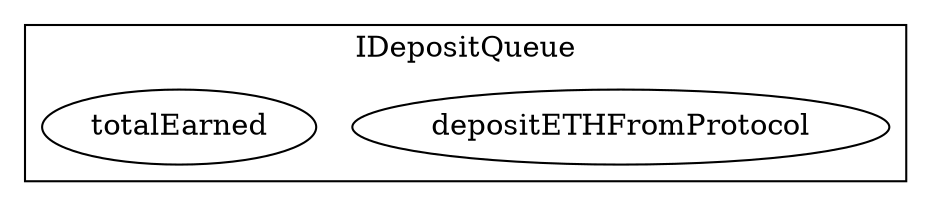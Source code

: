 strict digraph {
subgraph cluster_4547_IDepositQueue {
label = "IDepositQueue"
"4547_depositETHFromProtocol" [label="depositETHFromProtocol"]
"4547_totalEarned" [label="totalEarned"]
}subgraph cluster_solidity {
label = "[Solidity]"
}
}